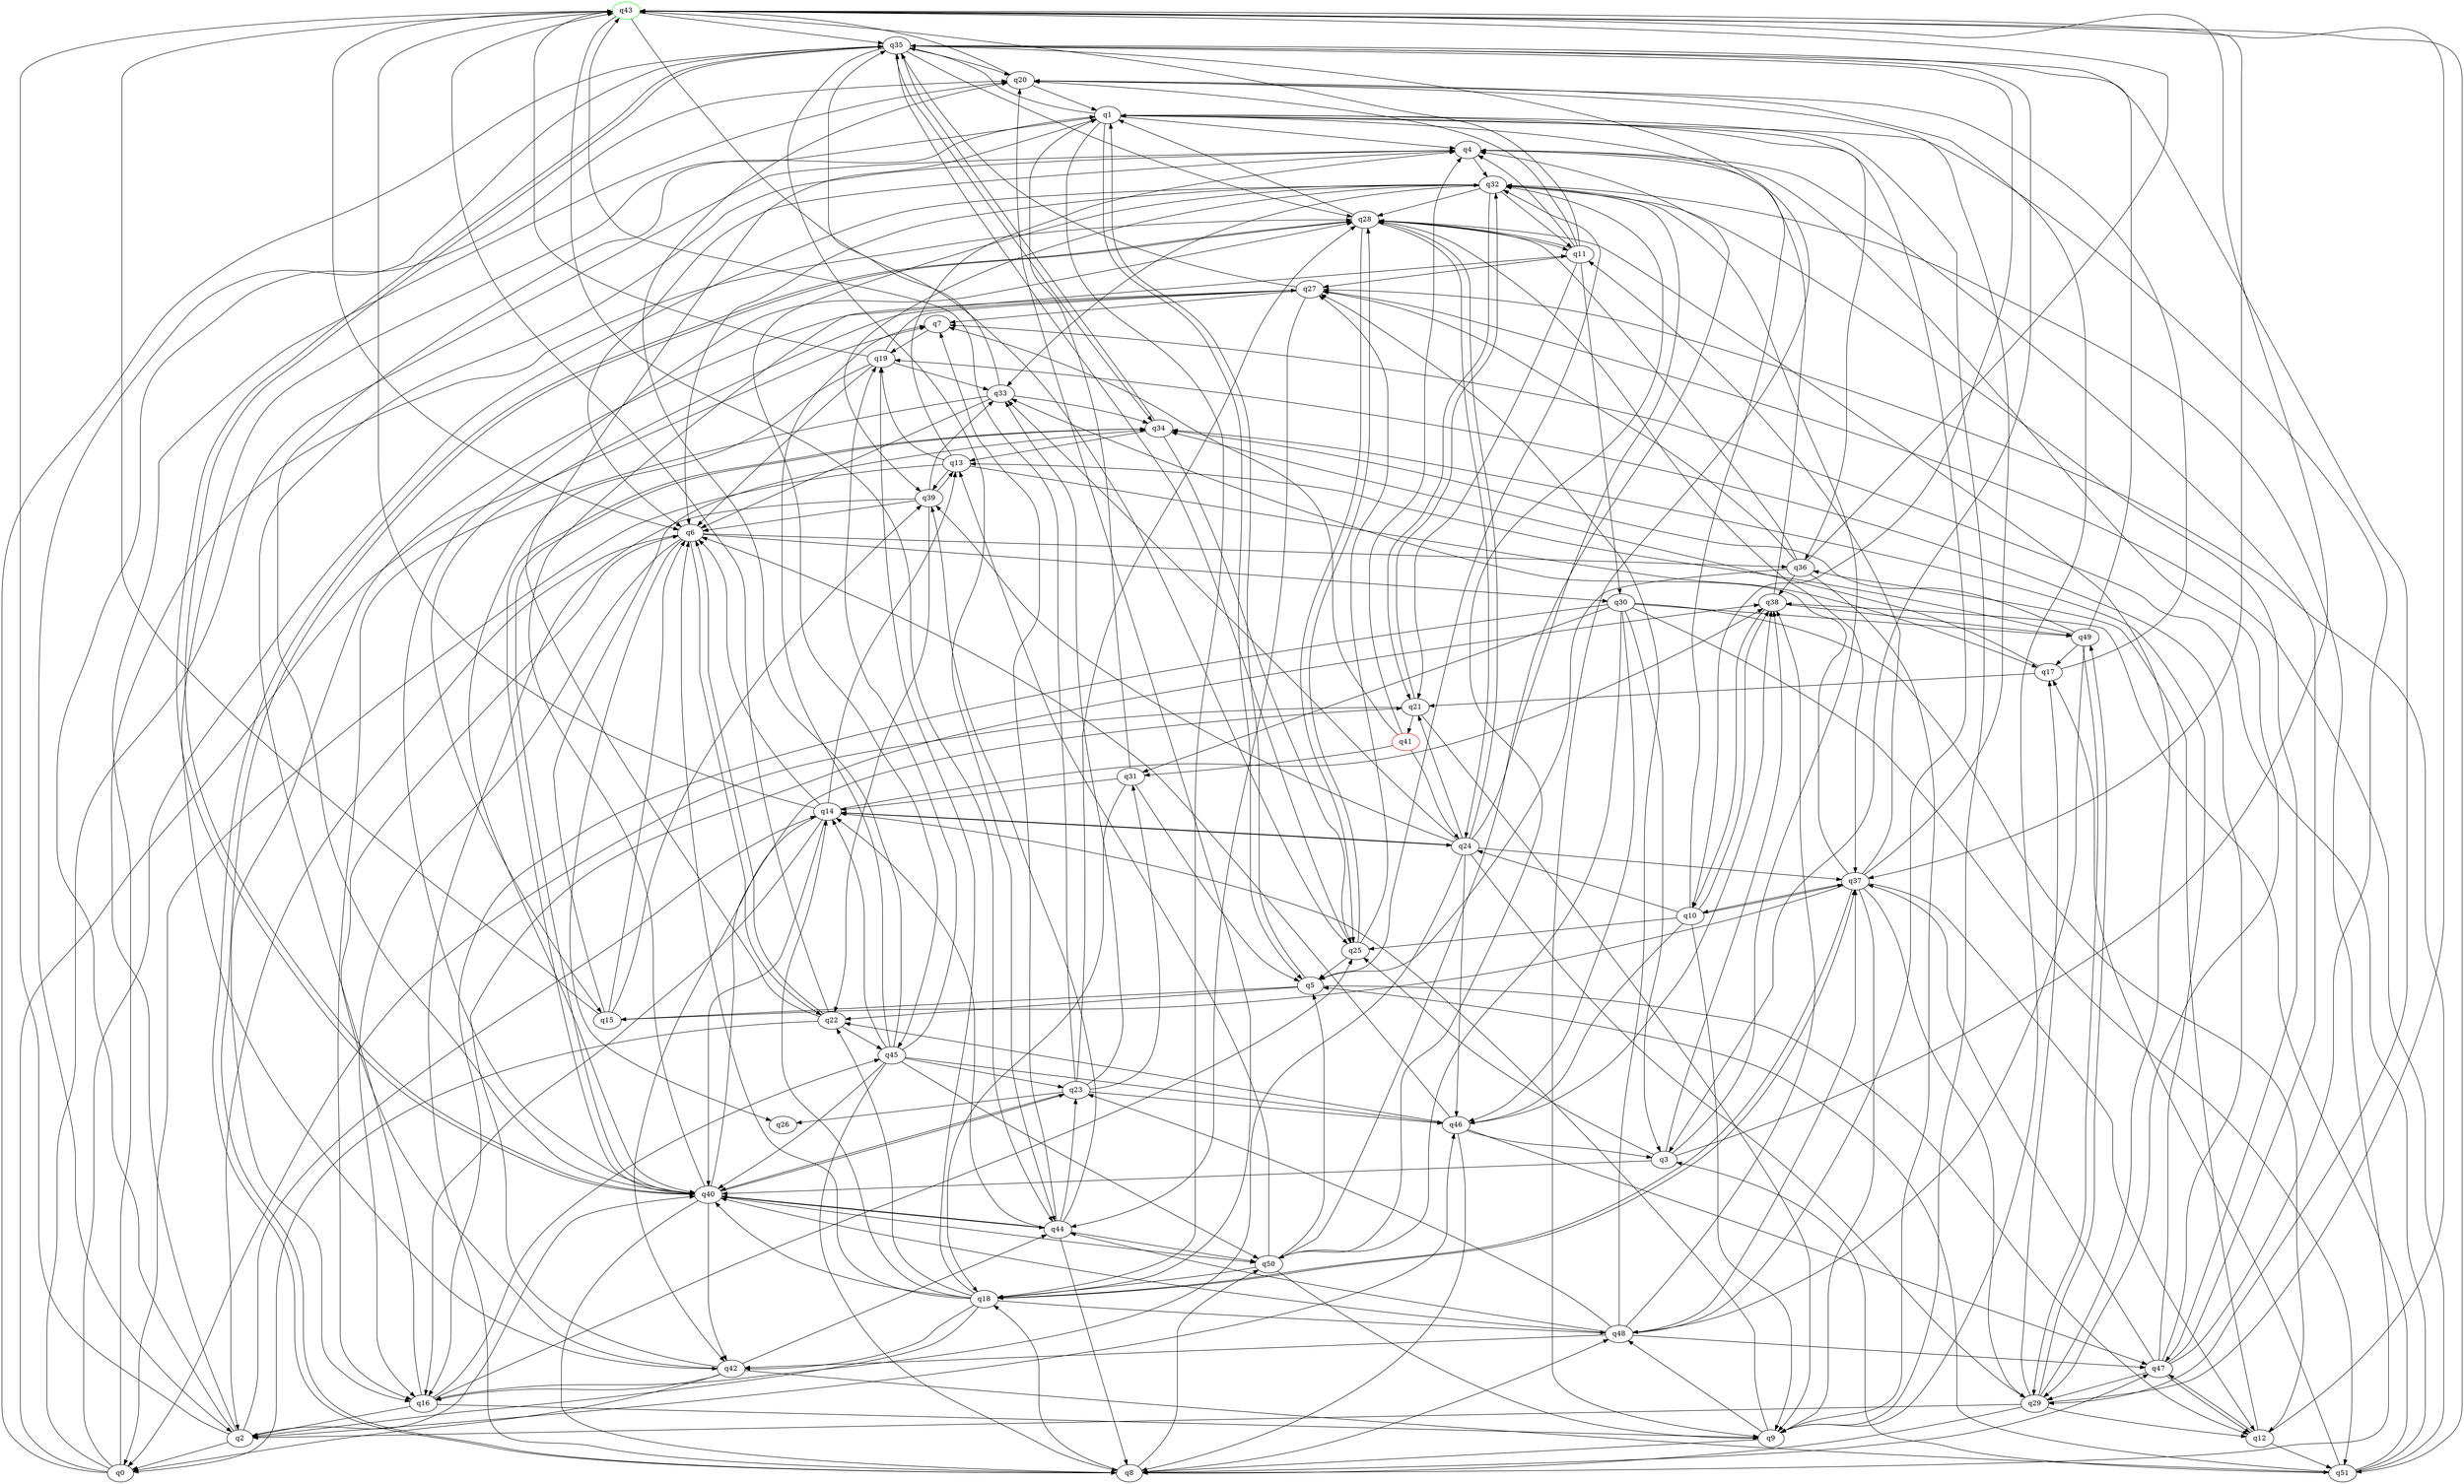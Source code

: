 digraph A{
q43 [initial=1,color=green];
q41 [final=1,color=red];
q0 -> q4;
q0 -> q7;
q0 -> q20;
q0 -> q32;
q0 -> q35;
q1 -> q4;
q1 -> q5;
q1 -> q9;
q1 -> q18;
q1 -> q35;
q1 -> q36;
q1 -> q42;
q2 -> q0;
q2 -> q14;
q2 -> q20;
q2 -> q28;
q2 -> q40;
q2 -> q43;
q2 -> q46;
q3 -> q25;
q3 -> q32;
q3 -> q38;
q3 -> q40;
q3 -> q43;
q4 -> q6;
q4 -> q29;
q4 -> q32;
q5 -> q1;
q5 -> q12;
q5 -> q15;
q5 -> q22;
q5 -> q32;
q6 -> q2;
q6 -> q16;
q6 -> q22;
q6 -> q26;
q6 -> q30;
q6 -> q36;
q7 -> q19;
q8 -> q18;
q8 -> q28;
q8 -> q32;
q8 -> q47;
q8 -> q48;
q8 -> q50;
q9 -> q8;
q9 -> q14;
q9 -> q20;
q9 -> q48;
q10 -> q1;
q10 -> q9;
q10 -> q24;
q10 -> q25;
q10 -> q37;
q10 -> q38;
q10 -> q46;
q11 -> q4;
q11 -> q20;
q11 -> q21;
q11 -> q27;
q11 -> q28;
q11 -> q30;
q11 -> q43;
q12 -> q27;
q12 -> q36;
q12 -> q47;
q12 -> q51;
q13 -> q0;
q13 -> q4;
q13 -> q17;
q13 -> q19;
q13 -> q39;
q14 -> q6;
q14 -> q13;
q14 -> q16;
q14 -> q24;
q14 -> q38;
q14 -> q40;
q14 -> q42;
q14 -> q43;
q15 -> q6;
q15 -> q34;
q15 -> q39;
q15 -> q43;
q16 -> q2;
q16 -> q4;
q16 -> q9;
q16 -> q25;
q16 -> q45;
q17 -> q20;
q17 -> q21;
q17 -> q34;
q18 -> q2;
q18 -> q6;
q18 -> q14;
q18 -> q19;
q18 -> q20;
q18 -> q22;
q18 -> q37;
q18 -> q40;
q18 -> q42;
q18 -> q48;
q19 -> q6;
q19 -> q27;
q19 -> q33;
q19 -> q40;
q19 -> q43;
q20 -> q1;
q20 -> q43;
q21 -> q0;
q21 -> q9;
q21 -> q32;
q21 -> q41;
q22 -> q0;
q22 -> q1;
q22 -> q6;
q22 -> q43;
q22 -> q45;
q23 -> q26;
q23 -> q28;
q23 -> q31;
q23 -> q33;
q23 -> q40;
q23 -> q43;
q23 -> q46;
q24 -> q14;
q24 -> q16;
q24 -> q21;
q24 -> q28;
q24 -> q29;
q24 -> q32;
q24 -> q33;
q24 -> q37;
q24 -> q39;
q24 -> q46;
q25 -> q5;
q25 -> q27;
q25 -> q28;
q25 -> q35;
q27 -> q7;
q27 -> q15;
q27 -> q16;
q27 -> q35;
q27 -> q44;
q28 -> q1;
q28 -> q8;
q28 -> q11;
q28 -> q24;
q28 -> q25;
q28 -> q37;
q29 -> q2;
q29 -> q8;
q29 -> q12;
q29 -> q17;
q29 -> q28;
q29 -> q43;
q29 -> q49;
q30 -> q3;
q30 -> q12;
q30 -> q16;
q30 -> q31;
q30 -> q46;
q30 -> q49;
q30 -> q50;
q30 -> q51;
q31 -> q1;
q31 -> q5;
q31 -> q14;
q31 -> q18;
q32 -> q6;
q32 -> q11;
q32 -> q21;
q32 -> q28;
q32 -> q33;
q32 -> q39;
q32 -> q45;
q32 -> q47;
q33 -> q6;
q33 -> q16;
q33 -> q34;
q33 -> q35;
q34 -> q13;
q34 -> q25;
q34 -> q35;
q34 -> q40;
q35 -> q2;
q35 -> q3;
q35 -> q9;
q35 -> q10;
q35 -> q20;
q35 -> q28;
q35 -> q29;
q35 -> q34;
q35 -> q40;
q35 -> q44;
q36 -> q5;
q36 -> q9;
q36 -> q27;
q36 -> q28;
q36 -> q38;
q36 -> q43;
q37 -> q9;
q37 -> q10;
q37 -> q11;
q37 -> q12;
q37 -> q15;
q37 -> q18;
q37 -> q20;
q37 -> q29;
q37 -> q33;
q38 -> q4;
q38 -> q10;
q38 -> q49;
q39 -> q6;
q39 -> q8;
q39 -> q13;
q39 -> q22;
q39 -> q33;
q40 -> q1;
q40 -> q8;
q40 -> q11;
q40 -> q21;
q40 -> q23;
q40 -> q28;
q40 -> q34;
q40 -> q35;
q40 -> q42;
q40 -> q44;
q40 -> q50;
q41 -> q4;
q41 -> q7;
q41 -> q24;
q41 -> q31;
q42 -> q0;
q42 -> q6;
q42 -> q16;
q42 -> q38;
q42 -> q44;
q42 -> q51;
q43 -> q6;
q43 -> q25;
q43 -> q35;
q43 -> q37;
q43 -> q44;
q43 -> q51;
q44 -> q7;
q44 -> q8;
q44 -> q14;
q44 -> q23;
q44 -> q39;
q44 -> q40;
q44 -> q50;
q45 -> q7;
q45 -> q8;
q45 -> q14;
q45 -> q19;
q45 -> q20;
q45 -> q23;
q45 -> q40;
q45 -> q46;
q45 -> q50;
q46 -> q3;
q46 -> q6;
q46 -> q8;
q46 -> q22;
q46 -> q38;
q46 -> q47;
q47 -> q1;
q47 -> q4;
q47 -> q12;
q47 -> q19;
q47 -> q29;
q47 -> q34;
q47 -> q37;
q48 -> q1;
q48 -> q23;
q48 -> q27;
q48 -> q37;
q48 -> q38;
q48 -> q40;
q48 -> q42;
q48 -> q44;
q48 -> q47;
q49 -> q13;
q49 -> q17;
q49 -> q29;
q49 -> q34;
q49 -> q35;
q49 -> q48;
q50 -> q4;
q50 -> q5;
q50 -> q9;
q50 -> q13;
q50 -> q18;
q50 -> q32;
q51 -> q3;
q51 -> q5;
q51 -> q7;
q51 -> q17;
q51 -> q27;
q51 -> q38;
}